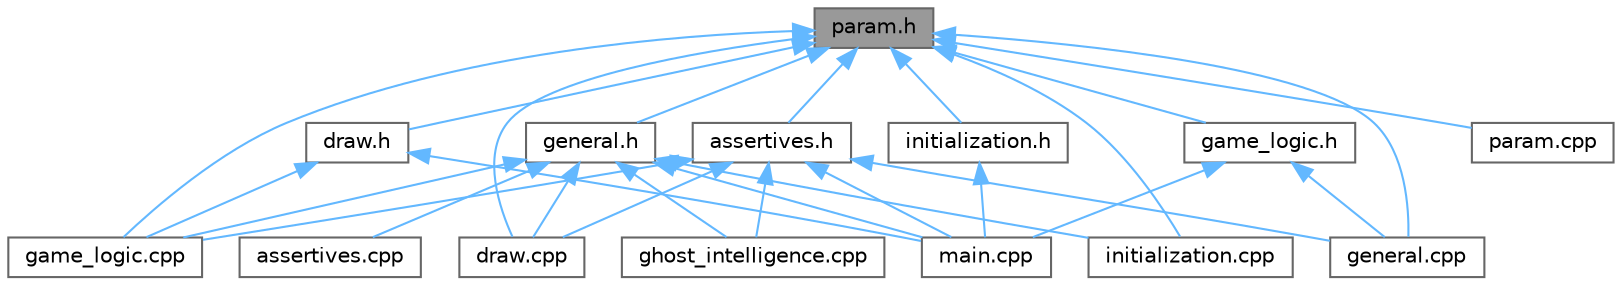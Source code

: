 digraph "param.h"
{
 // LATEX_PDF_SIZE
  bgcolor="transparent";
  edge [fontname=Helvetica,fontsize=10,labelfontname=Helvetica,labelfontsize=10];
  node [fontname=Helvetica,fontsize=10,shape=box,height=0.2,width=0.4];
  Node1 [label="param.h",height=0.2,width=0.4,color="gray40", fillcolor="grey60", style="filled", fontcolor="black",tooltip="functions used to load and init settings"];
  Node1 -> Node2 [dir="back",color="steelblue1",style="solid"];
  Node2 [label="assertives.h",height=0.2,width=0.4,color="grey40", fillcolor="white", style="filled",URL="$assertives_8h.html",tooltip="all \"is\" functions"];
  Node2 -> Node3 [dir="back",color="steelblue1",style="solid"];
  Node3 [label="draw.cpp",height=0.2,width=0.4,color="grey40", fillcolor="white", style="filled",URL="$draw_8cpp.html",tooltip="functions used to draw and played sounds/musics"];
  Node2 -> Node4 [dir="back",color="steelblue1",style="solid"];
  Node4 [label="game_logic.cpp",height=0.2,width=0.4,color="grey40", fillcolor="white", style="filled",URL="$game__logic_8cpp.html",tooltip="gameplay functions"];
  Node2 -> Node5 [dir="back",color="steelblue1",style="solid"];
  Node5 [label="general.cpp",height=0.2,width=0.4,color="grey40", fillcolor="white", style="filled",URL="$general_8cpp.html",tooltip="general functions"];
  Node2 -> Node6 [dir="back",color="steelblue1",style="solid"];
  Node6 [label="ghost_intelligence.cpp",height=0.2,width=0.4,color="grey40", fillcolor="white", style="filled",URL="$ghost__intelligence_8cpp.html",tooltip="functions used for deciding ghosts movements"];
  Node2 -> Node7 [dir="back",color="steelblue1",style="solid"];
  Node7 [label="main.cpp",height=0.2,width=0.4,color="grey40", fillcolor="white", style="filled",URL="$main_8cpp.html",tooltip=" "];
  Node1 -> Node3 [dir="back",color="steelblue1",style="solid"];
  Node1 -> Node8 [dir="back",color="steelblue1",style="solid"];
  Node8 [label="draw.h",height=0.2,width=0.4,color="grey40", fillcolor="white", style="filled",URL="$draw_8h.html",tooltip="functions used to draw and played sounds/musics"];
  Node8 -> Node4 [dir="back",color="steelblue1",style="solid"];
  Node8 -> Node7 [dir="back",color="steelblue1",style="solid"];
  Node1 -> Node4 [dir="back",color="steelblue1",style="solid"];
  Node1 -> Node9 [dir="back",color="steelblue1",style="solid"];
  Node9 [label="game_logic.h",height=0.2,width=0.4,color="grey40", fillcolor="white", style="filled",URL="$game__logic_8h.html",tooltip="gameplay functions"];
  Node9 -> Node5 [dir="back",color="steelblue1",style="solid"];
  Node9 -> Node7 [dir="back",color="steelblue1",style="solid"];
  Node1 -> Node5 [dir="back",color="steelblue1",style="solid"];
  Node1 -> Node10 [dir="back",color="steelblue1",style="solid"];
  Node10 [label="general.h",height=0.2,width=0.4,color="grey40", fillcolor="white", style="filled",URL="$general_8h.html",tooltip="general functions"];
  Node10 -> Node11 [dir="back",color="steelblue1",style="solid"];
  Node11 [label="assertives.cpp",height=0.2,width=0.4,color="grey40", fillcolor="white", style="filled",URL="$assertives_8cpp.html",tooltip="all \"is\" functions"];
  Node10 -> Node3 [dir="back",color="steelblue1",style="solid"];
  Node10 -> Node4 [dir="back",color="steelblue1",style="solid"];
  Node10 -> Node6 [dir="back",color="steelblue1",style="solid"];
  Node10 -> Node12 [dir="back",color="steelblue1",style="solid"];
  Node12 [label="initialization.cpp",height=0.2,width=0.4,color="grey40", fillcolor="white", style="filled",URL="$initialization_8cpp.html",tooltip="functions used to initialize values"];
  Node10 -> Node7 [dir="back",color="steelblue1",style="solid"];
  Node1 -> Node12 [dir="back",color="steelblue1",style="solid"];
  Node1 -> Node13 [dir="back",color="steelblue1",style="solid"];
  Node13 [label="initialization.h",height=0.2,width=0.4,color="grey40", fillcolor="white", style="filled",URL="$initialization_8h.html",tooltip="functions used to initialize values"];
  Node13 -> Node7 [dir="back",color="steelblue1",style="solid"];
  Node1 -> Node14 [dir="back",color="steelblue1",style="solid"];
  Node14 [label="param.cpp",height=0.2,width=0.4,color="grey40", fillcolor="white", style="filled",URL="$param_8cpp.html",tooltip="functions used to load and init settings"];
}

